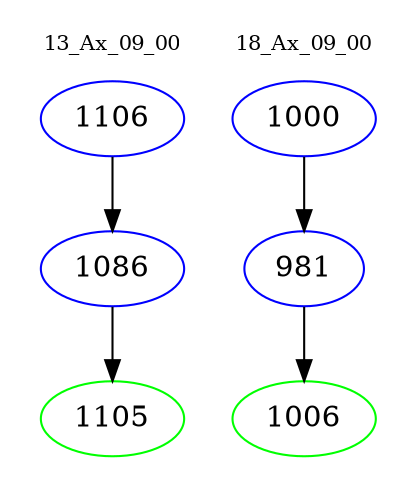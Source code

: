 digraph{
subgraph cluster_0 {
color = white
label = "13_Ax_09_00";
fontsize=10;
T0_1106 [label="1106", color="blue"]
T0_1106 -> T0_1086 [color="black"]
T0_1086 [label="1086", color="blue"]
T0_1086 -> T0_1105 [color="black"]
T0_1105 [label="1105", color="green"]
}
subgraph cluster_1 {
color = white
label = "18_Ax_09_00";
fontsize=10;
T1_1000 [label="1000", color="blue"]
T1_1000 -> T1_981 [color="black"]
T1_981 [label="981", color="blue"]
T1_981 -> T1_1006 [color="black"]
T1_1006 [label="1006", color="green"]
}
}
